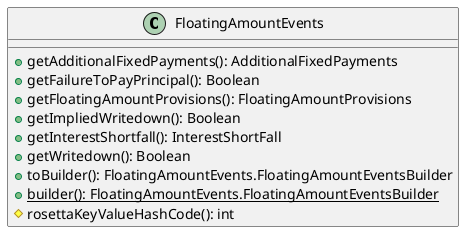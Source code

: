 @startuml

    class FloatingAmountEvents [[FloatingAmountEvents.html]] {
        +getAdditionalFixedPayments(): AdditionalFixedPayments
        +getFailureToPayPrincipal(): Boolean
        +getFloatingAmountProvisions(): FloatingAmountProvisions
        +getImpliedWritedown(): Boolean
        +getInterestShortfall(): InterestShortFall
        +getWritedown(): Boolean
        +toBuilder(): FloatingAmountEvents.FloatingAmountEventsBuilder
        {static} +builder(): FloatingAmountEvents.FloatingAmountEventsBuilder
        #rosettaKeyValueHashCode(): int
    }

@enduml
